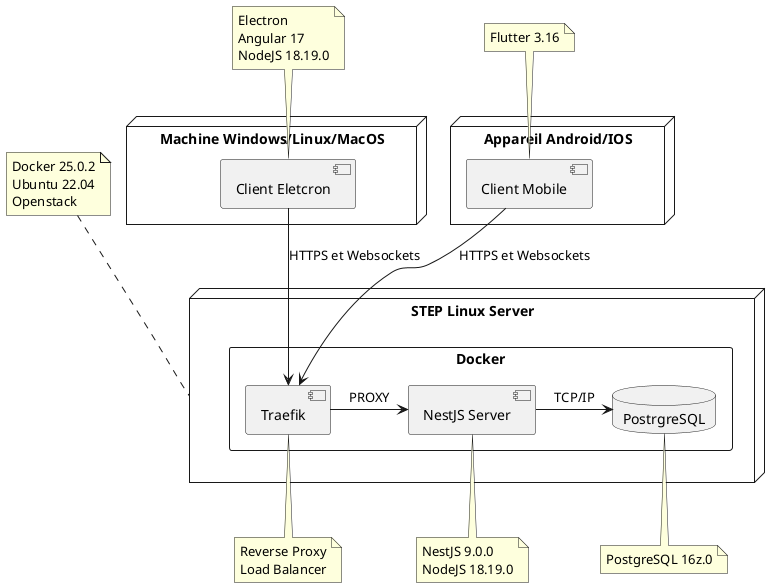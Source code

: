 @startuml
top to bottom direction
node "STEP Linux Server" as vm {
    rectangle Docker {
        component "Traefik" as traefik
        component "NestJS Server" as nestjsServer
        database "PostrgreSQL" as db
    }
}

node "Machine Windows/Linux/MacOS" {
    component "Client Eletcron" as heavy_client
}

node "Appareil Android/IOS" {
    component "Client Mobile" as mobile_client
}

note top of heavy_client
    Electron
    Angular 17
    NodeJS 18.19.0
end note

note top of mobile_client
    Flutter 3.16
end note

note top of vm
    Docker 25.0.2
    Ubuntu 22.04
    Openstack
end note

note bottom of traefik
    Reverse Proxy
    Load Balancer
end note

note bottom of nestjsServer
    NestJS 9.0.0
    NodeJS 18.19.0
end note

note bottom of db
    PostgreSQL 16z.0
end note

mobile_client -down-> traefik : HTTPS et Websockets
heavy_client -down-> traefik : HTTPS et Websockets
traefik -right-> nestjsServer: PROXY
nestjsServer -right-> db: TCP/IP

@enduml
